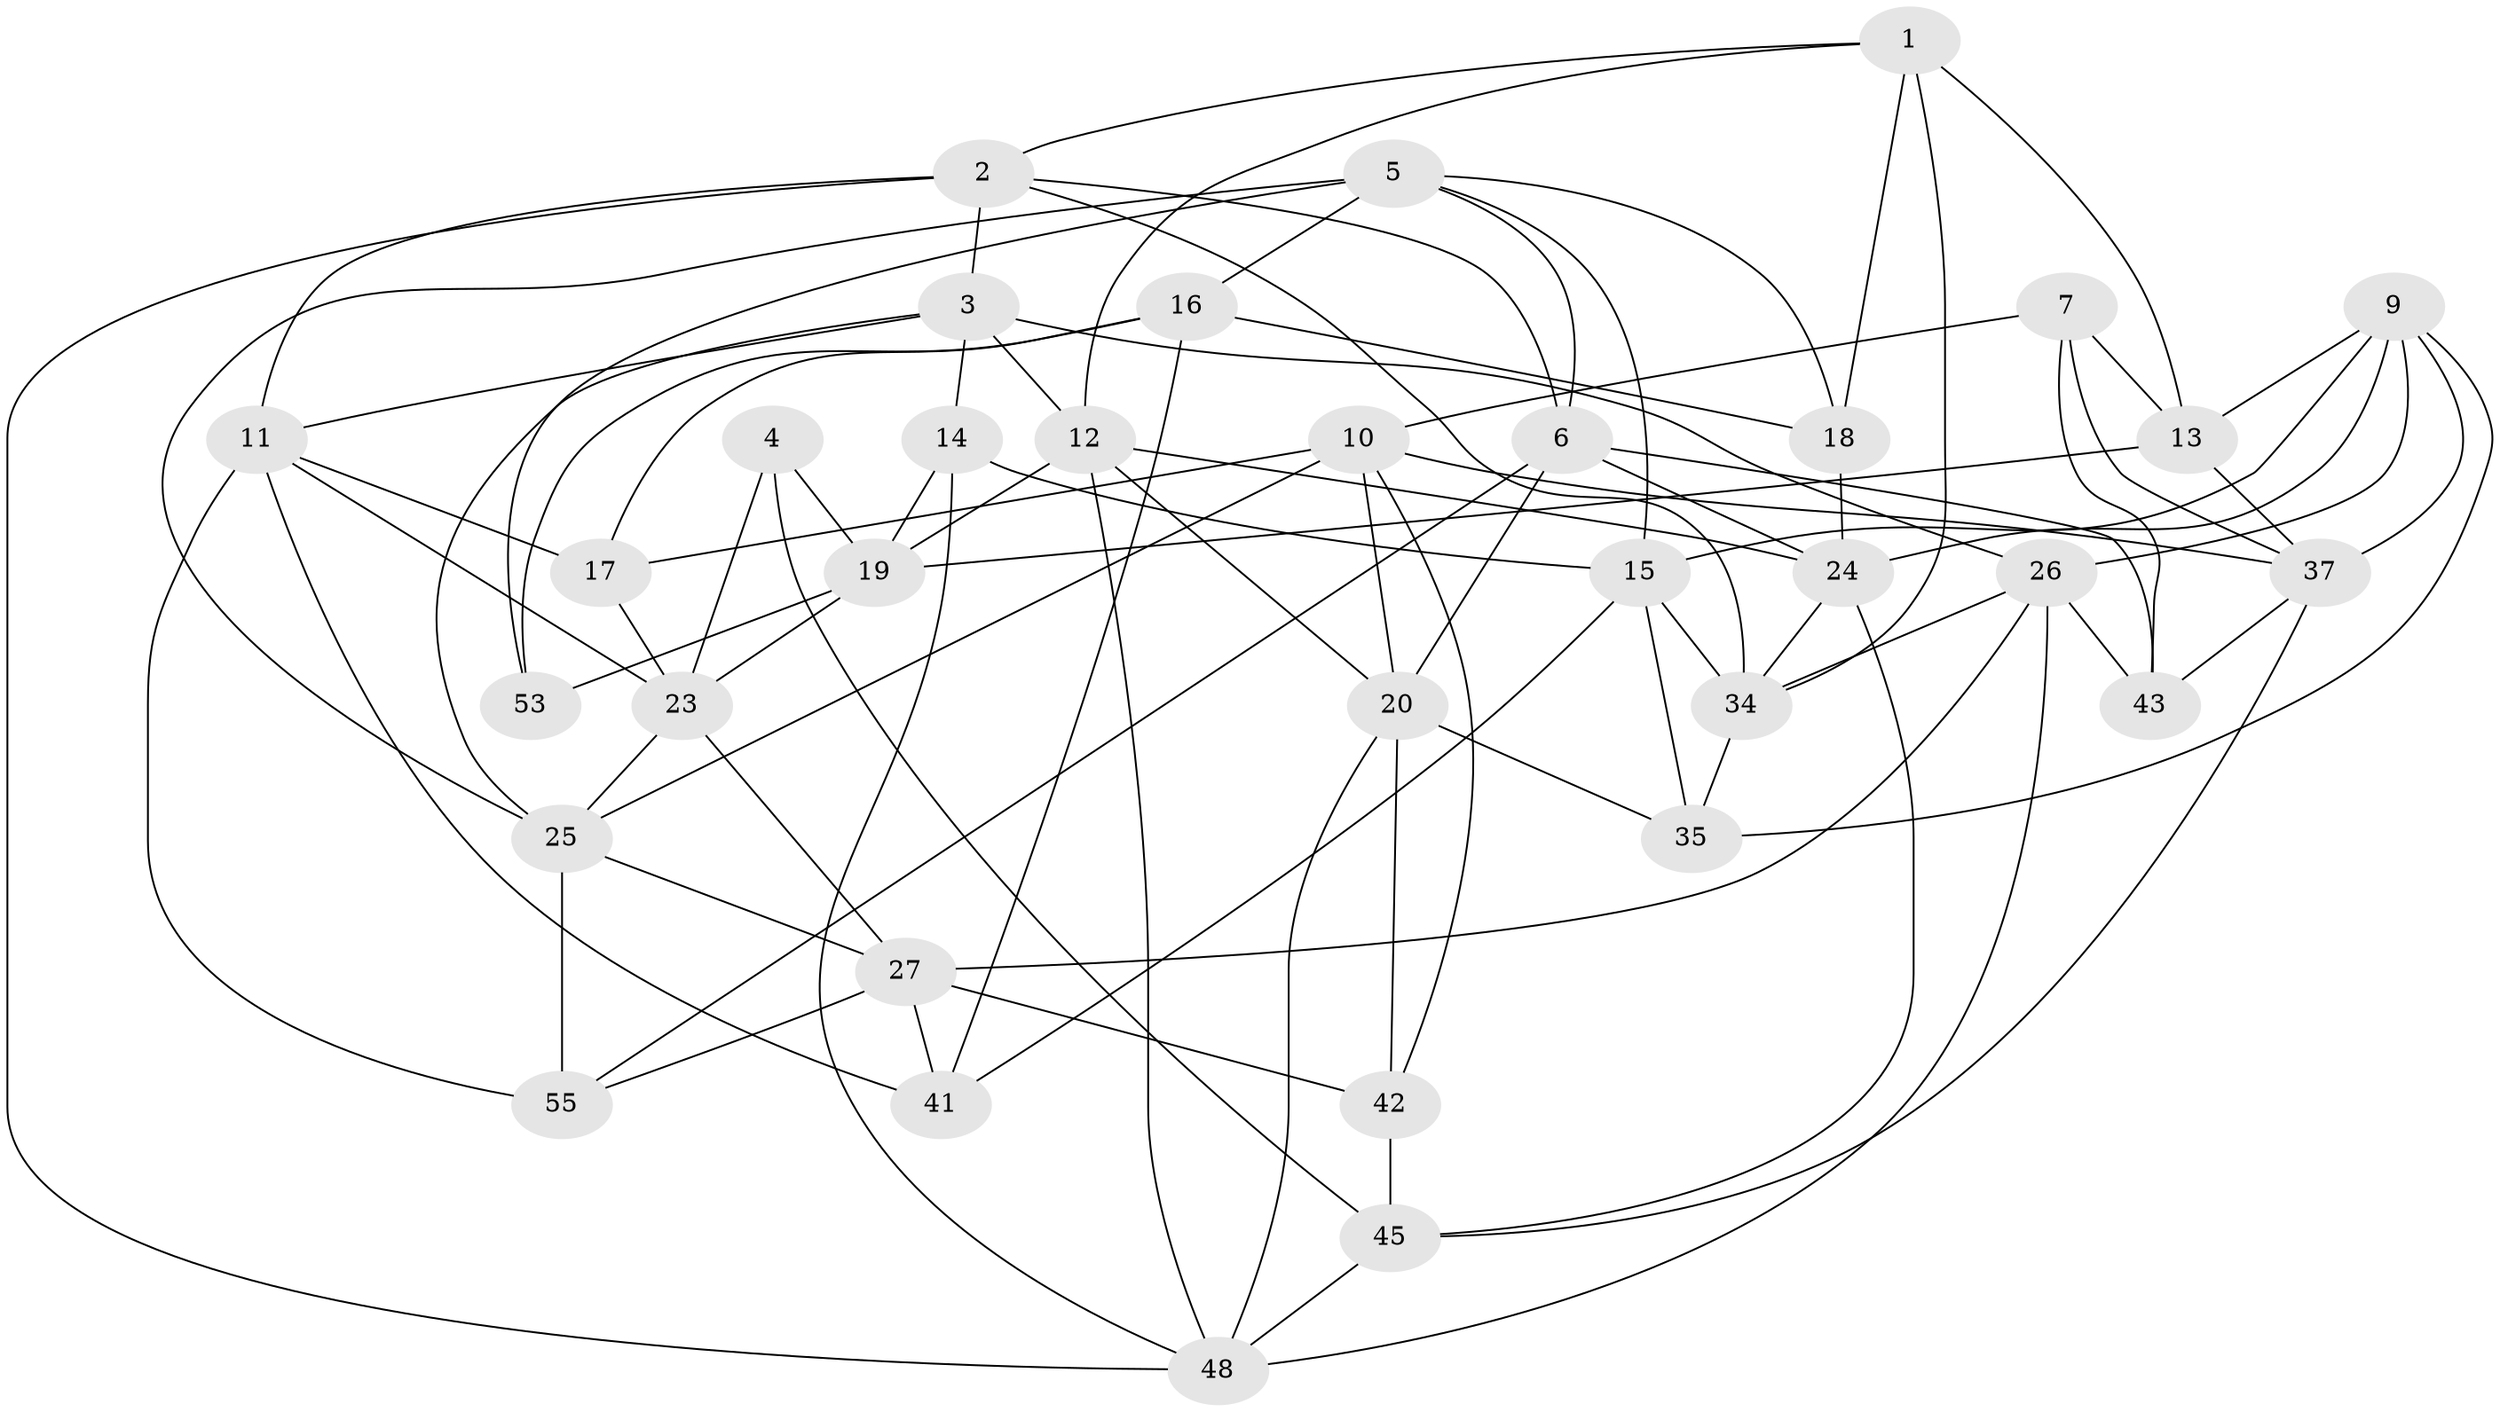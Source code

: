 // Generated by graph-tools (version 1.1) at 2025/52/02/27/25 19:52:31]
// undirected, 34 vertices, 88 edges
graph export_dot {
graph [start="1"]
  node [color=gray90,style=filled];
  1 [super="+56"];
  2 [super="+50"];
  3 [super="+38"];
  4;
  5 [super="+36"];
  6 [super="+8"];
  7;
  9 [super="+22"];
  10 [super="+32"];
  11 [super="+52"];
  12 [super="+51"];
  13 [super="+54"];
  14;
  15 [super="+39"];
  16 [super="+44"];
  17;
  18;
  19 [super="+29"];
  20 [super="+21"];
  23 [super="+31"];
  24 [super="+46"];
  25 [super="+28"];
  26 [super="+30"];
  27 [super="+33"];
  34 [super="+40"];
  35;
  37 [super="+57"];
  41;
  42;
  43;
  45 [super="+47"];
  48 [super="+49"];
  53;
  55;
  1 -- 13 [weight=2];
  1 -- 18;
  1 -- 34;
  1 -- 2;
  1 -- 12;
  2 -- 6;
  2 -- 48;
  2 -- 11;
  2 -- 3;
  2 -- 34;
  3 -- 11;
  3 -- 12;
  3 -- 25;
  3 -- 26;
  3 -- 14;
  4 -- 45 [weight=2];
  4 -- 19;
  4 -- 23;
  5 -- 18;
  5 -- 53;
  5 -- 15;
  5 -- 16;
  5 -- 25;
  5 -- 6;
  6 -- 55;
  6 -- 24;
  6 -- 43;
  6 -- 20;
  7 -- 43;
  7 -- 37;
  7 -- 10;
  7 -- 13;
  9 -- 26;
  9 -- 15;
  9 -- 24;
  9 -- 35;
  9 -- 37;
  9 -- 13;
  10 -- 25;
  10 -- 20;
  10 -- 17;
  10 -- 42;
  10 -- 37;
  11 -- 55;
  11 -- 41;
  11 -- 17;
  11 -- 23;
  12 -- 24;
  12 -- 19;
  12 -- 48;
  12 -- 20;
  13 -- 37;
  13 -- 19;
  14 -- 19;
  14 -- 15;
  14 -- 48;
  15 -- 35;
  15 -- 41;
  15 -- 34;
  16 -- 18;
  16 -- 53 [weight=2];
  16 -- 17;
  16 -- 41;
  17 -- 23;
  18 -- 24;
  19 -- 53;
  19 -- 23;
  20 -- 42;
  20 -- 48;
  20 -- 35;
  23 -- 25;
  23 -- 27;
  24 -- 34;
  24 -- 45;
  25 -- 55;
  25 -- 27;
  26 -- 34;
  26 -- 48;
  26 -- 43;
  26 -- 27;
  27 -- 55;
  27 -- 42;
  27 -- 41;
  34 -- 35;
  37 -- 43;
  37 -- 45;
  42 -- 45;
  45 -- 48;
}
